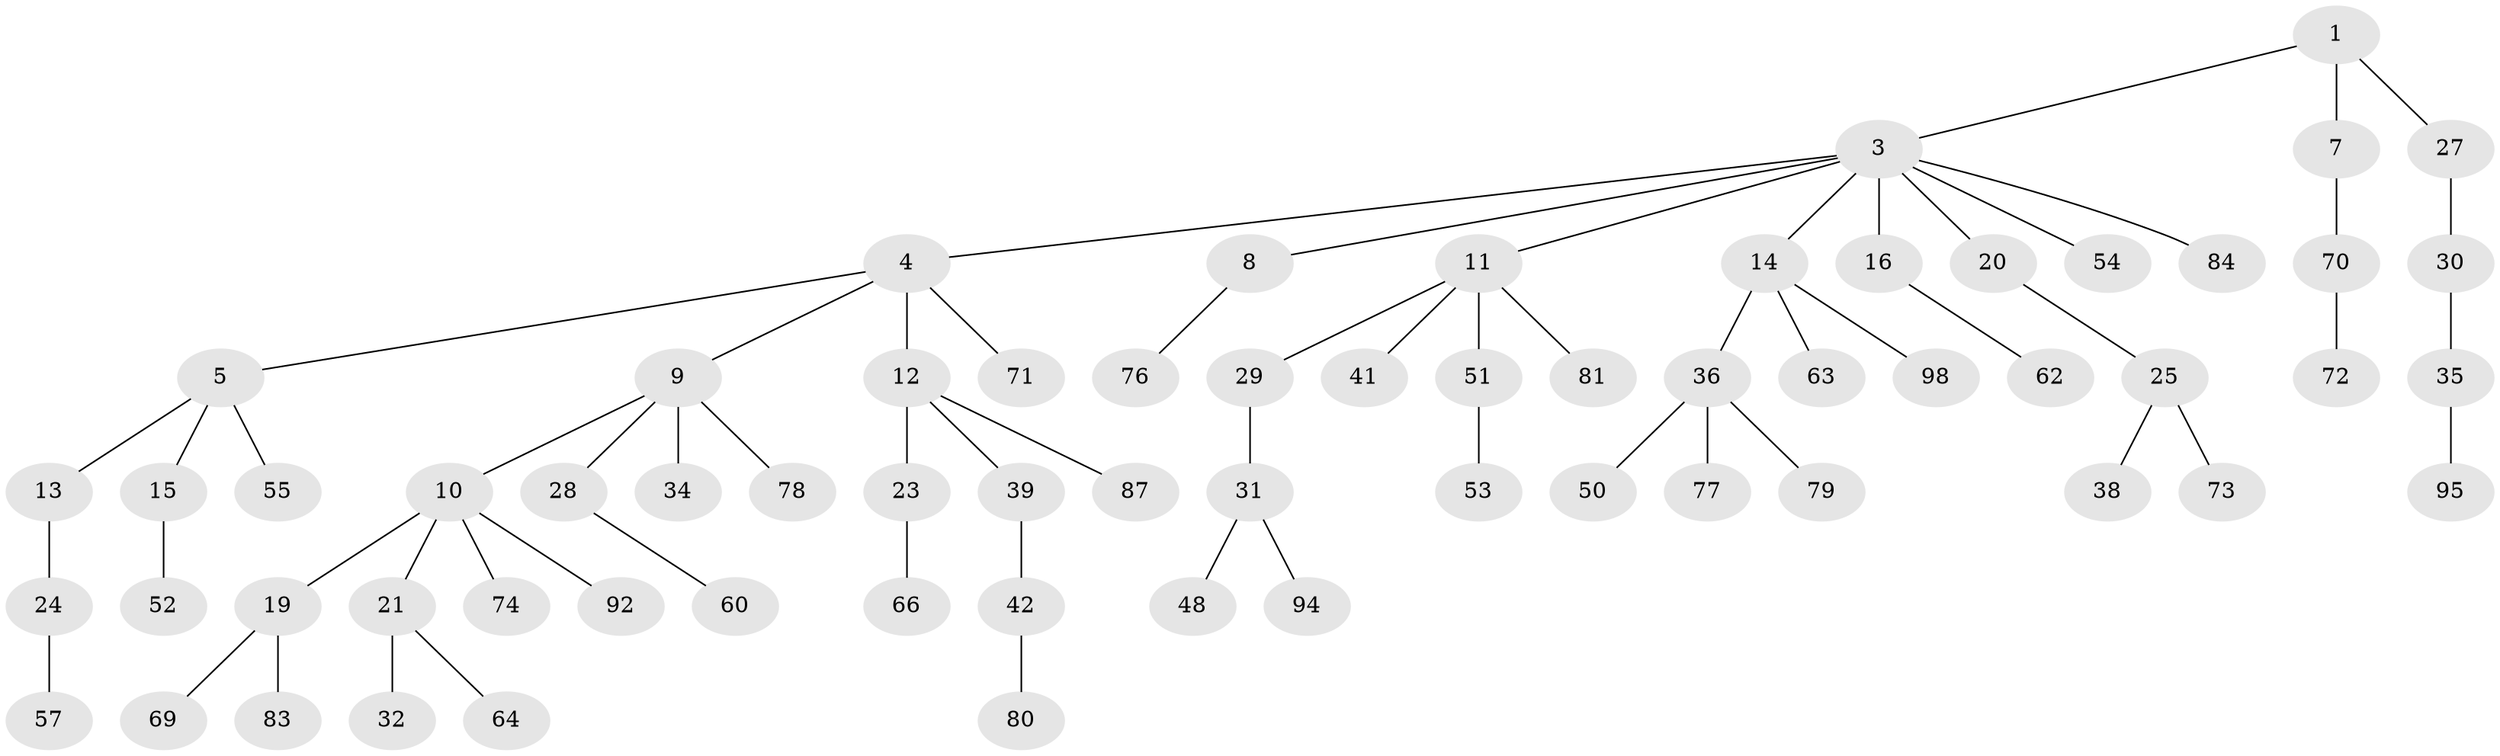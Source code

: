 // original degree distribution, {2: 0.27, 3: 0.15, 6: 0.02, 4: 0.05, 5: 0.04, 1: 0.47}
// Generated by graph-tools (version 1.1) at 2025/11/02/21/25 10:11:10]
// undirected, 65 vertices, 64 edges
graph export_dot {
graph [start="1"]
  node [color=gray90,style=filled];
  1 [super="+2"];
  3 [super="+6"];
  4 [super="+58"];
  5 [super="+33"];
  7 [super="+22"];
  8 [super="+43"];
  9 [super="+26"];
  10 [super="+61"];
  11 [super="+46"];
  12 [super="+93"];
  13;
  14 [super="+18"];
  15 [super="+17"];
  16;
  19 [super="+67"];
  20;
  21;
  23 [super="+59"];
  24 [super="+45"];
  25 [super="+56"];
  27 [super="+75"];
  28 [super="+89"];
  29 [super="+44"];
  30 [super="+65"];
  31 [super="+37"];
  32 [super="+49"];
  34;
  35 [super="+40"];
  36 [super="+47"];
  38;
  39;
  41;
  42;
  48 [super="+90"];
  50;
  51 [super="+100"];
  52 [super="+97"];
  53 [super="+68"];
  54;
  55 [super="+82"];
  57 [super="+99"];
  60;
  62 [super="+86"];
  63;
  64 [super="+91"];
  66 [super="+96"];
  69;
  70 [super="+88"];
  71;
  72;
  73;
  74 [super="+85"];
  76;
  77;
  78;
  79;
  80;
  81;
  83;
  84;
  87;
  92;
  94;
  95;
  98;
  1 -- 27;
  1 -- 3;
  1 -- 7;
  3 -- 4;
  3 -- 16;
  3 -- 54;
  3 -- 84;
  3 -- 20;
  3 -- 8;
  3 -- 11;
  3 -- 14;
  4 -- 5;
  4 -- 9;
  4 -- 12;
  4 -- 71;
  5 -- 13;
  5 -- 15;
  5 -- 55;
  7 -- 70;
  8 -- 76;
  9 -- 10;
  9 -- 34;
  9 -- 78;
  9 -- 28;
  10 -- 19;
  10 -- 21;
  10 -- 92;
  10 -- 74;
  11 -- 29;
  11 -- 41;
  11 -- 81;
  11 -- 51;
  12 -- 23;
  12 -- 39;
  12 -- 87;
  13 -- 24;
  14 -- 63;
  14 -- 98;
  14 -- 36;
  15 -- 52;
  16 -- 62;
  19 -- 69;
  19 -- 83;
  20 -- 25;
  21 -- 32;
  21 -- 64;
  23 -- 66;
  24 -- 57;
  25 -- 38;
  25 -- 73;
  27 -- 30;
  28 -- 60;
  29 -- 31;
  30 -- 35;
  31 -- 94;
  31 -- 48;
  35 -- 95;
  36 -- 77;
  36 -- 79;
  36 -- 50;
  39 -- 42;
  42 -- 80;
  51 -- 53;
  70 -- 72;
}
